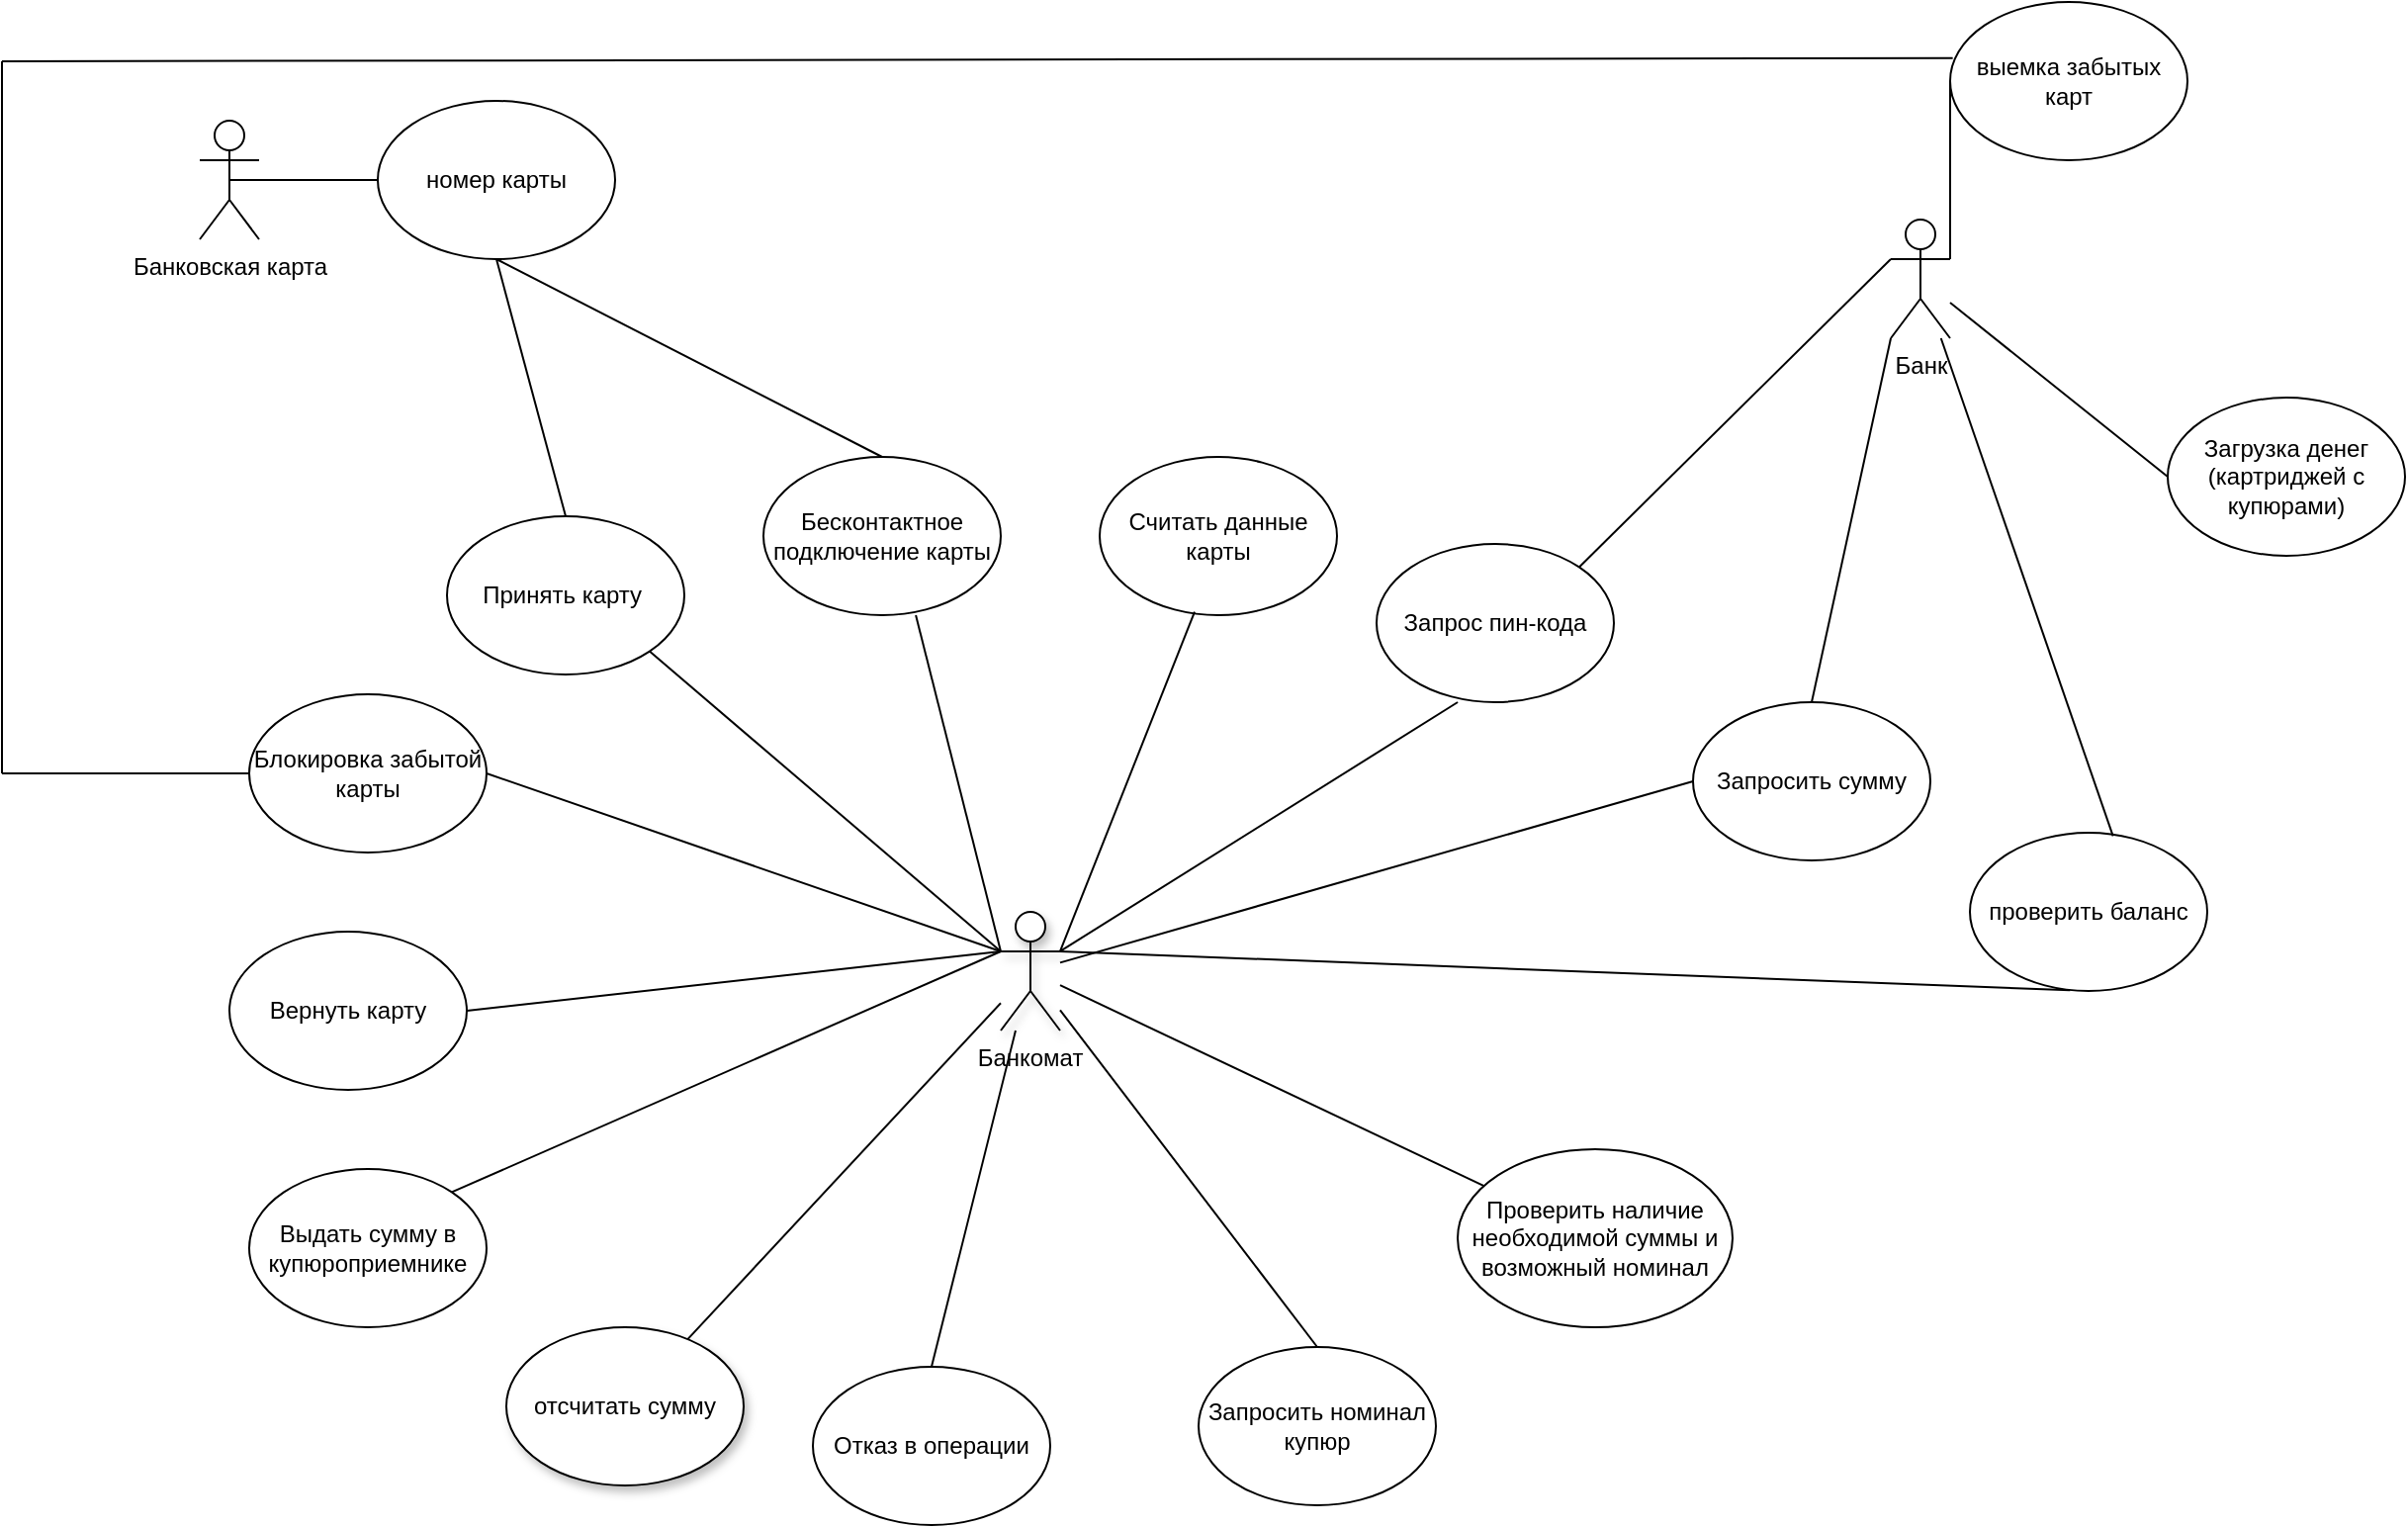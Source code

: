 <mxfile version="17.4.6" type="github">
  <diagram id="7_X4Hh6B62P0qPhFVUl6" name="Page-1">
    <mxGraphModel dx="1299" dy="631" grid="1" gridSize="10" guides="1" tooltips="1" connect="1" arrows="1" fold="1" page="1" pageScale="1" pageWidth="1169" pageHeight="827" math="0" shadow="0">
      <root>
        <mxCell id="0" />
        <mxCell id="1" parent="0" />
        <mxCell id="nqmLzKfYKL57ut2RmB0K-4" value="Принять карту&amp;nbsp;" style="ellipse;whiteSpace=wrap;html=1;" parent="1" vertex="1">
          <mxGeometry x="305" y="410" width="120" height="80" as="geometry" />
        </mxCell>
        <mxCell id="nqmLzKfYKL57ut2RmB0K-5" value="Бесконтактное подключение карты" style="ellipse;whiteSpace=wrap;html=1;" parent="1" vertex="1">
          <mxGeometry x="465" y="380" width="120" height="80" as="geometry" />
        </mxCell>
        <mxCell id="nqmLzKfYKL57ut2RmB0K-6" value="Запрос пин-кода" style="ellipse;whiteSpace=wrap;html=1;" parent="1" vertex="1">
          <mxGeometry x="775" y="424" width="120" height="80" as="geometry" />
        </mxCell>
        <mxCell id="nqmLzKfYKL57ut2RmB0K-11" value="Запросить номинал купюр" style="ellipse;whiteSpace=wrap;html=1;" parent="1" vertex="1">
          <mxGeometry x="685" y="830" width="120" height="80" as="geometry" />
        </mxCell>
        <mxCell id="nqmLzKfYKL57ut2RmB0K-12" value="Запросить сумму" style="ellipse;whiteSpace=wrap;html=1;" parent="1" vertex="1">
          <mxGeometry x="935" y="504" width="120" height="80" as="geometry" />
        </mxCell>
        <mxCell id="nqmLzKfYKL57ut2RmB0K-13" value="Загрузка денег (картриджей с купюрами)" style="ellipse;whiteSpace=wrap;html=1;" parent="1" vertex="1">
          <mxGeometry x="1175" y="350" width="120" height="80" as="geometry" />
        </mxCell>
        <mxCell id="nqmLzKfYKL57ut2RmB0K-16" value="выемка забытых карт" style="ellipse;whiteSpace=wrap;html=1;" parent="1" vertex="1">
          <mxGeometry x="1065" y="150" width="120" height="80" as="geometry" />
        </mxCell>
        <mxCell id="nqmLzKfYKL57ut2RmB0K-20" value="проверить баланс" style="ellipse;whiteSpace=wrap;html=1;" parent="1" vertex="1">
          <mxGeometry x="1075" y="570" width="120" height="80" as="geometry" />
        </mxCell>
        <mxCell id="nqmLzKfYKL57ut2RmB0K-22" value="Вернуть карту" style="ellipse;whiteSpace=wrap;html=1;" parent="1" vertex="1">
          <mxGeometry x="195" y="620" width="120" height="80" as="geometry" />
        </mxCell>
        <mxCell id="nqmLzKfYKL57ut2RmB0K-29" value="Банкомат" style="shape=umlActor;verticalLabelPosition=bottom;verticalAlign=top;html=1;shadow=1;fillOpacity=100;whiteSpace=wrap;" parent="1" vertex="1">
          <mxGeometry x="585" y="610" width="30" height="60" as="geometry" />
        </mxCell>
        <mxCell id="nqmLzKfYKL57ut2RmB0K-34" value="" style="endArrow=none;html=1;rounded=0;entryX=1;entryY=0.333;entryDx=0;entryDy=0;entryPerimeter=0;exitX=0;exitY=0.5;exitDx=0;exitDy=0;" parent="1" source="nqmLzKfYKL57ut2RmB0K-16" target="flpm-r9pyvqwoOaEQ0of-6" edge="1">
          <mxGeometry width="50" height="50" relative="1" as="geometry">
            <mxPoint x="1045" y="270" as="sourcePoint" />
            <mxPoint x="1265" y="850" as="targetPoint" />
          </mxGeometry>
        </mxCell>
        <mxCell id="nqmLzKfYKL57ut2RmB0K-35" value="" style="endArrow=none;html=1;rounded=0;exitX=0;exitY=0.5;exitDx=0;exitDy=0;" parent="1" source="nqmLzKfYKL57ut2RmB0K-13" target="flpm-r9pyvqwoOaEQ0of-6" edge="1">
          <mxGeometry width="50" height="50" relative="1" as="geometry">
            <mxPoint x="1175" y="930" as="sourcePoint" />
            <mxPoint x="1275" y="860" as="targetPoint" />
          </mxGeometry>
        </mxCell>
        <mxCell id="nqmLzKfYKL57ut2RmB0K-37" value="" style="endArrow=none;html=1;rounded=0;exitX=1;exitY=1;exitDx=0;exitDy=0;entryX=0;entryY=0.333;entryDx=0;entryDy=0;entryPerimeter=0;" parent="1" source="nqmLzKfYKL57ut2RmB0K-4" edge="1" target="nqmLzKfYKL57ut2RmB0K-29">
          <mxGeometry width="50" height="50" relative="1" as="geometry">
            <mxPoint x="415" y="670" as="sourcePoint" />
            <mxPoint x="445" y="620" as="targetPoint" />
          </mxGeometry>
        </mxCell>
        <mxCell id="nqmLzKfYKL57ut2RmB0K-38" value="" style="endArrow=none;html=1;rounded=0;entryX=0.642;entryY=1;entryDx=0;entryDy=0;entryPerimeter=0;exitX=0;exitY=0.333;exitDx=0;exitDy=0;exitPerimeter=0;" parent="1" target="nqmLzKfYKL57ut2RmB0K-5" edge="1" source="nqmLzKfYKL57ut2RmB0K-29">
          <mxGeometry width="50" height="50" relative="1" as="geometry">
            <mxPoint x="475" y="600" as="sourcePoint" />
            <mxPoint x="515" y="560" as="targetPoint" />
          </mxGeometry>
        </mxCell>
        <mxCell id="nqmLzKfYKL57ut2RmB0K-39" value="" style="endArrow=none;html=1;rounded=0;entryX=0.342;entryY=1;entryDx=0;entryDy=0;entryPerimeter=0;exitX=1;exitY=0.333;exitDx=0;exitDy=0;exitPerimeter=0;" parent="1" target="nqmLzKfYKL57ut2RmB0K-6" edge="1" source="nqmLzKfYKL57ut2RmB0K-29">
          <mxGeometry width="50" height="50" relative="1" as="geometry">
            <mxPoint x="505" y="600" as="sourcePoint" />
            <mxPoint x="555" y="540" as="targetPoint" />
          </mxGeometry>
        </mxCell>
        <mxCell id="nqmLzKfYKL57ut2RmB0K-40" value="" style="endArrow=none;html=1;rounded=0;entryX=0.422;entryY=0.996;entryDx=0;entryDy=0;entryPerimeter=0;exitX=1;exitY=0.333;exitDx=0;exitDy=0;exitPerimeter=0;" parent="1" target="nqmLzKfYKL57ut2RmB0K-20" edge="1" source="nqmLzKfYKL57ut2RmB0K-29">
          <mxGeometry width="50" height="50" relative="1" as="geometry">
            <mxPoint x="505" y="610" as="sourcePoint" />
            <mxPoint x="725" y="520" as="targetPoint" />
          </mxGeometry>
        </mxCell>
        <mxCell id="nqmLzKfYKL57ut2RmB0K-47" value="" style="endArrow=none;html=1;rounded=0;exitX=1;exitY=0.5;exitDx=0;exitDy=0;entryX=0;entryY=0.333;entryDx=0;entryDy=0;entryPerimeter=0;" parent="1" source="nqmLzKfYKL57ut2RmB0K-22" edge="1" target="nqmLzKfYKL57ut2RmB0K-29">
          <mxGeometry width="50" height="50" relative="1" as="geometry">
            <mxPoint x="605" y="800" as="sourcePoint" />
            <mxPoint x="445" y="650" as="targetPoint" />
          </mxGeometry>
        </mxCell>
        <mxCell id="nqmLzKfYKL57ut2RmB0K-50" value="" style="endArrow=none;html=1;rounded=0;exitX=0;exitY=0.5;exitDx=0;exitDy=0;" parent="1" source="nqmLzKfYKL57ut2RmB0K-12" edge="1" target="nqmLzKfYKL57ut2RmB0K-29">
          <mxGeometry width="50" height="50" relative="1" as="geometry">
            <mxPoint x="545" y="850" as="sourcePoint" />
            <mxPoint x="505" y="700" as="targetPoint" />
          </mxGeometry>
        </mxCell>
        <mxCell id="nqmLzKfYKL57ut2RmB0K-51" value="" style="endArrow=none;html=1;rounded=0;exitX=0.5;exitY=0;exitDx=0;exitDy=0;" parent="1" source="nqmLzKfYKL57ut2RmB0K-11" edge="1" target="nqmLzKfYKL57ut2RmB0K-29">
          <mxGeometry width="50" height="50" relative="1" as="geometry">
            <mxPoint x="605" y="800" as="sourcePoint" />
            <mxPoint x="485" y="700" as="targetPoint" />
          </mxGeometry>
        </mxCell>
        <mxCell id="nqmLzKfYKL57ut2RmB0K-55" value="отсчитать сумму" style="ellipse;whiteSpace=wrap;html=1;shadow=1;" parent="1" vertex="1">
          <mxGeometry x="335" y="820" width="120" height="80" as="geometry" />
        </mxCell>
        <mxCell id="nqmLzKfYKL57ut2RmB0K-56" value="" style="endArrow=none;html=1;rounded=0;" parent="1" edge="1" target="nqmLzKfYKL57ut2RmB0K-29" source="nqmLzKfYKL57ut2RmB0K-55">
          <mxGeometry width="50" height="50" relative="1" as="geometry">
            <mxPoint x="265" y="800" as="sourcePoint" />
            <mxPoint x="445" y="670" as="targetPoint" />
          </mxGeometry>
        </mxCell>
        <mxCell id="flpm-r9pyvqwoOaEQ0of-5" value="Банковская карта" style="shape=umlActor;verticalLabelPosition=bottom;verticalAlign=top;html=1;outlineConnect=0;" vertex="1" parent="1">
          <mxGeometry x="180" y="210" width="30" height="60" as="geometry" />
        </mxCell>
        <mxCell id="flpm-r9pyvqwoOaEQ0of-6" value="Банк" style="shape=umlActor;verticalLabelPosition=bottom;verticalAlign=top;html=1;outlineConnect=0;" vertex="1" parent="1">
          <mxGeometry x="1035" y="260" width="30" height="60" as="geometry" />
        </mxCell>
        <mxCell id="flpm-r9pyvqwoOaEQ0of-8" value="номер карты" style="ellipse;whiteSpace=wrap;html=1;" vertex="1" parent="1">
          <mxGeometry x="270" y="200" width="120" height="80" as="geometry" />
        </mxCell>
        <mxCell id="flpm-r9pyvqwoOaEQ0of-11" value="" style="endArrow=none;html=1;rounded=0;entryX=0;entryY=0.5;entryDx=0;entryDy=0;exitX=0.5;exitY=0.5;exitDx=0;exitDy=0;exitPerimeter=0;" edge="1" parent="1" source="flpm-r9pyvqwoOaEQ0of-5" target="flpm-r9pyvqwoOaEQ0of-8">
          <mxGeometry width="50" height="50" relative="1" as="geometry">
            <mxPoint x="205" y="240" as="sourcePoint" />
            <mxPoint x="255" y="190" as="targetPoint" />
          </mxGeometry>
        </mxCell>
        <mxCell id="flpm-r9pyvqwoOaEQ0of-18" value="Блокировка забытой карты" style="ellipse;whiteSpace=wrap;html=1;" vertex="1" parent="1">
          <mxGeometry x="205" y="500" width="120" height="80" as="geometry" />
        </mxCell>
        <mxCell id="flpm-r9pyvqwoOaEQ0of-19" value="" style="endArrow=none;html=1;rounded=0;entryX=1;entryY=0.5;entryDx=0;entryDy=0;exitX=0;exitY=0.333;exitDx=0;exitDy=0;exitPerimeter=0;" edge="1" parent="1" source="nqmLzKfYKL57ut2RmB0K-29" target="flpm-r9pyvqwoOaEQ0of-18">
          <mxGeometry width="50" height="50" relative="1" as="geometry">
            <mxPoint x="465" y="630" as="sourcePoint" />
            <mxPoint x="795" y="530" as="targetPoint" />
          </mxGeometry>
        </mxCell>
        <mxCell id="flpm-r9pyvqwoOaEQ0of-21" value="" style="endArrow=none;html=1;rounded=0;exitX=1;exitY=0;exitDx=0;exitDy=0;entryX=0;entryY=0.333;entryDx=0;entryDy=0;entryPerimeter=0;" edge="1" parent="1" source="nqmLzKfYKL57ut2RmB0K-6" target="flpm-r9pyvqwoOaEQ0of-6">
          <mxGeometry width="50" height="50" relative="1" as="geometry">
            <mxPoint x="850" y="320" as="sourcePoint" />
            <mxPoint x="900" y="270" as="targetPoint" />
          </mxGeometry>
        </mxCell>
        <mxCell id="flpm-r9pyvqwoOaEQ0of-22" value="" style="endArrow=none;html=1;rounded=0;exitX=0.603;exitY=0.021;exitDx=0;exitDy=0;exitPerimeter=0;" edge="1" parent="1" source="nqmLzKfYKL57ut2RmB0K-20" target="flpm-r9pyvqwoOaEQ0of-6">
          <mxGeometry width="50" height="50" relative="1" as="geometry">
            <mxPoint x="745" y="530" as="sourcePoint" />
            <mxPoint x="895" y="290" as="targetPoint" />
          </mxGeometry>
        </mxCell>
        <mxCell id="flpm-r9pyvqwoOaEQ0of-23" value="Выдать сумму в купюроприемнике" style="ellipse;whiteSpace=wrap;html=1;" vertex="1" parent="1">
          <mxGeometry x="205" y="740" width="120" height="80" as="geometry" />
        </mxCell>
        <mxCell id="flpm-r9pyvqwoOaEQ0of-25" value="" style="endArrow=none;html=1;rounded=0;exitX=1;exitY=0;exitDx=0;exitDy=0;entryX=0;entryY=0.333;entryDx=0;entryDy=0;entryPerimeter=0;" edge="1" parent="1" source="flpm-r9pyvqwoOaEQ0of-23" target="nqmLzKfYKL57ut2RmB0K-29">
          <mxGeometry width="50" height="50" relative="1" as="geometry">
            <mxPoint x="325" y="750" as="sourcePoint" />
            <mxPoint x="445" y="660" as="targetPoint" />
          </mxGeometry>
        </mxCell>
        <mxCell id="flpm-r9pyvqwoOaEQ0of-26" value="" style="endArrow=none;html=1;rounded=0;entryX=0.5;entryY=1;entryDx=0;entryDy=0;exitX=0.5;exitY=0;exitDx=0;exitDy=0;" edge="1" parent="1" source="nqmLzKfYKL57ut2RmB0K-4" target="flpm-r9pyvqwoOaEQ0of-8">
          <mxGeometry width="50" height="50" relative="1" as="geometry">
            <mxPoint x="270" y="430" as="sourcePoint" />
            <mxPoint x="320" y="380" as="targetPoint" />
          </mxGeometry>
        </mxCell>
        <mxCell id="flpm-r9pyvqwoOaEQ0of-27" value="" style="endArrow=none;html=1;rounded=0;exitX=0.5;exitY=0;exitDx=0;exitDy=0;entryX=0.5;entryY=1;entryDx=0;entryDy=0;" edge="1" parent="1" source="nqmLzKfYKL57ut2RmB0K-5" target="flpm-r9pyvqwoOaEQ0of-8">
          <mxGeometry width="50" height="50" relative="1" as="geometry">
            <mxPoint x="385" y="350" as="sourcePoint" />
            <mxPoint x="345" y="280" as="targetPoint" />
          </mxGeometry>
        </mxCell>
        <mxCell id="flpm-r9pyvqwoOaEQ0of-28" value="Считать данные карты" style="ellipse;whiteSpace=wrap;html=1;" vertex="1" parent="1">
          <mxGeometry x="635" y="380" width="120" height="80" as="geometry" />
        </mxCell>
        <mxCell id="flpm-r9pyvqwoOaEQ0of-29" value="" style="endArrow=none;html=1;rounded=0;entryX=0.4;entryY=0.979;entryDx=0;entryDy=0;entryPerimeter=0;exitX=1;exitY=0.333;exitDx=0;exitDy=0;exitPerimeter=0;" edge="1" parent="1" source="nqmLzKfYKL57ut2RmB0K-29" target="flpm-r9pyvqwoOaEQ0of-28">
          <mxGeometry width="50" height="50" relative="1" as="geometry">
            <mxPoint x="495" y="590" as="sourcePoint" />
            <mxPoint x="555" y="450" as="targetPoint" />
          </mxGeometry>
        </mxCell>
        <mxCell id="flpm-r9pyvqwoOaEQ0of-30" value="Проверить наличие необходимой суммы и возможный номинал" style="ellipse;whiteSpace=wrap;html=1;" vertex="1" parent="1">
          <mxGeometry x="816" y="730" width="139" height="90" as="geometry" />
        </mxCell>
        <mxCell id="flpm-r9pyvqwoOaEQ0of-31" value="" style="endArrow=none;html=1;rounded=0;" edge="1" parent="1" source="flpm-r9pyvqwoOaEQ0of-30" target="nqmLzKfYKL57ut2RmB0K-29">
          <mxGeometry width="50" height="50" relative="1" as="geometry">
            <mxPoint x="425" y="840" as="sourcePoint" />
            <mxPoint x="475" y="790" as="targetPoint" />
          </mxGeometry>
        </mxCell>
        <mxCell id="flpm-r9pyvqwoOaEQ0of-32" value="Отказ в операции" style="ellipse;whiteSpace=wrap;html=1;" vertex="1" parent="1">
          <mxGeometry x="490" y="840" width="120" height="80" as="geometry" />
        </mxCell>
        <mxCell id="flpm-r9pyvqwoOaEQ0of-33" value="" style="endArrow=none;html=1;rounded=0;exitX=0.5;exitY=0;exitDx=0;exitDy=0;" edge="1" parent="1" source="flpm-r9pyvqwoOaEQ0of-32" target="nqmLzKfYKL57ut2RmB0K-29">
          <mxGeometry width="50" height="50" relative="1" as="geometry">
            <mxPoint x="495" y="740" as="sourcePoint" />
            <mxPoint x="545" y="690" as="targetPoint" />
          </mxGeometry>
        </mxCell>
        <mxCell id="flpm-r9pyvqwoOaEQ0of-35" value="" style="endArrow=none;html=1;rounded=0;entryX=0;entryY=1;entryDx=0;entryDy=0;entryPerimeter=0;" edge="1" parent="1" target="flpm-r9pyvqwoOaEQ0of-6">
          <mxGeometry width="50" height="50" relative="1" as="geometry">
            <mxPoint x="995" y="504" as="sourcePoint" />
            <mxPoint x="1045" y="454" as="targetPoint" />
          </mxGeometry>
        </mxCell>
        <mxCell id="flpm-r9pyvqwoOaEQ0of-38" value="" style="endArrow=none;html=1;rounded=0;entryX=0.011;entryY=0.354;entryDx=0;entryDy=0;entryPerimeter=0;" edge="1" parent="1" target="nqmLzKfYKL57ut2RmB0K-16">
          <mxGeometry width="50" height="50" relative="1" as="geometry">
            <mxPoint x="80" y="180" as="sourcePoint" />
            <mxPoint x="680" y="320" as="targetPoint" />
          </mxGeometry>
        </mxCell>
        <mxCell id="flpm-r9pyvqwoOaEQ0of-39" value="" style="endArrow=none;html=1;rounded=0;" edge="1" parent="1">
          <mxGeometry width="50" height="50" relative="1" as="geometry">
            <mxPoint x="80" y="540" as="sourcePoint" />
            <mxPoint x="80" y="180" as="targetPoint" />
          </mxGeometry>
        </mxCell>
        <mxCell id="flpm-r9pyvqwoOaEQ0of-40" value="" style="endArrow=none;html=1;rounded=0;entryX=0;entryY=0.5;entryDx=0;entryDy=0;" edge="1" parent="1" target="flpm-r9pyvqwoOaEQ0of-18">
          <mxGeometry width="50" height="50" relative="1" as="geometry">
            <mxPoint x="80" y="540" as="sourcePoint" />
            <mxPoint x="180" y="510" as="targetPoint" />
          </mxGeometry>
        </mxCell>
      </root>
    </mxGraphModel>
  </diagram>
</mxfile>
